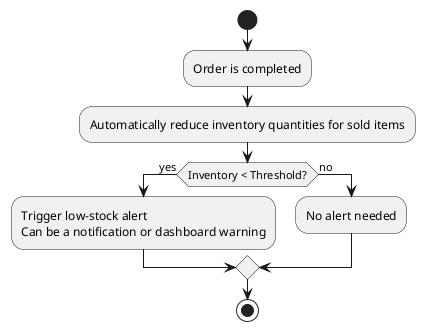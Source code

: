 @startuml OrderCompletionInventory
start

:Order is completed;

:Automatically reduce inventory quantities for sold items;

if (Inventory < Threshold?) then (yes)
    :Trigger low-stock alert
    Can be a notification or dashboard warning;
else (no)
    :No alert needed;
endif

stop
@enduml
